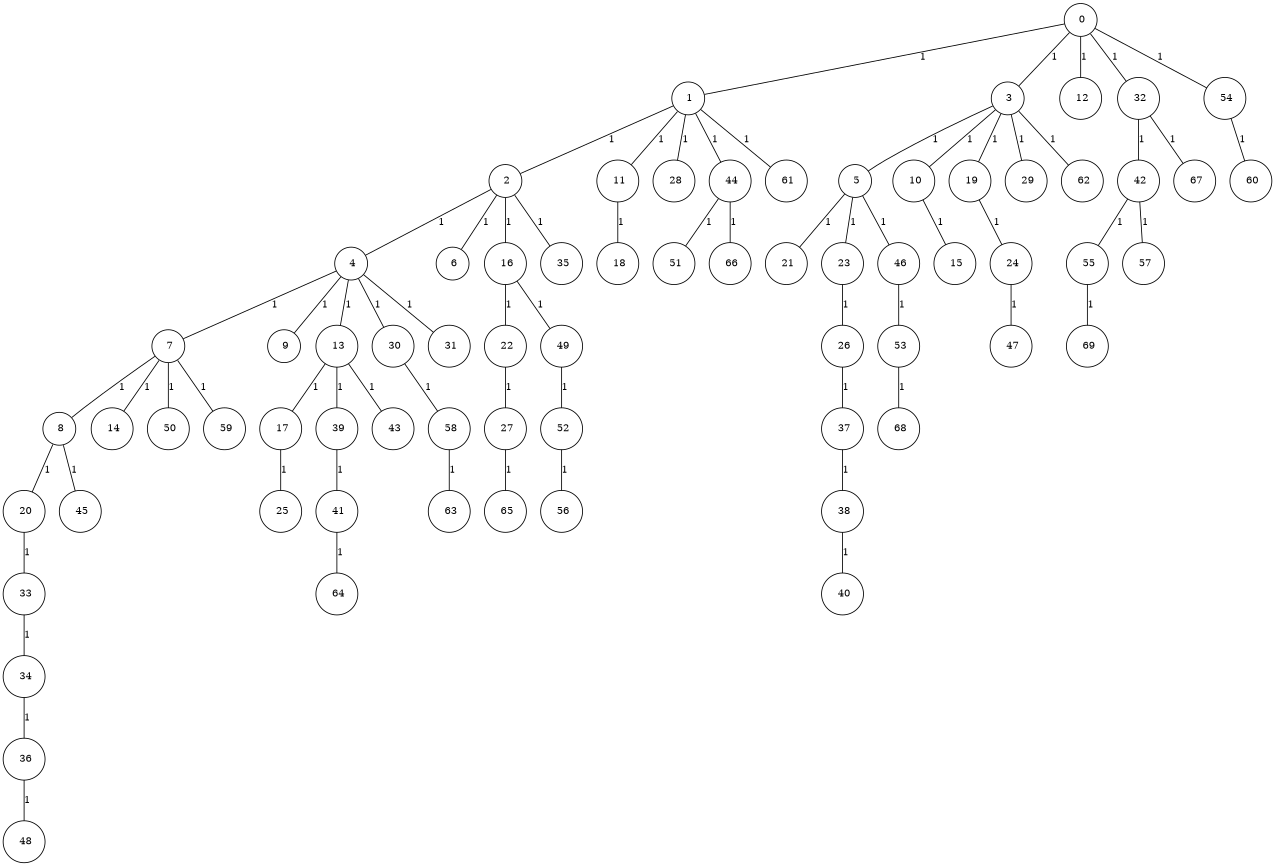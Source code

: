 graph G {
size="8.5,11;"
ratio = "expand;"
fixedsize="true;"
overlap="scale;"
node[shape=circle,width=.12,hight=.12,fontsize=12]
edge[fontsize=12]

0[label=" 0" color=black, pos="2.6083676,0.32401421!"];
1[label=" 1" color=black, pos="1.5510875,1.5706945!"];
2[label=" 2" color=black, pos="1.2484545,1.3829936!"];
3[label=" 3" color=black, pos="2.6239109,1.2599267!"];
4[label=" 4" color=black, pos="0.95477579,2.4935486!"];
5[label=" 5" color=black, pos="2.6232701,2.5285489!"];
6[label=" 6" color=black, pos="2.4835096,2.0240662!"];
7[label=" 7" color=black, pos="1.1524637,0.86925665!"];
8[label=" 8" color=black, pos="1.0285841,0.85869413!"];
9[label=" 9" color=black, pos="2.4355877,1.4195213!"];
10[label=" 10" color=black, pos="0.60657333,2.2940941!"];
11[label=" 11" color=black, pos="1.9027175,1.3077735!"];
12[label=" 12" color=black, pos="2.8149892,1.3978479!"];
13[label=" 13" color=black, pos="1.1182174,2.0873379!"];
14[label=" 14" color=black, pos="2.1330472,0.78358551!"];
15[label=" 15" color=black, pos="1.3131097,2.0463421!"];
16[label=" 16" color=black, pos="2.846113,0.9213654!"];
17[label=" 17" color=black, pos="2.3344248,0.9657429!"];
18[label=" 18" color=black, pos="2.1434016,1.1714824!"];
19[label=" 19" color=black, pos="1.8138578,0.90361235!"];
20[label=" 20" color=black, pos="2.280578,0.067106146!"];
21[label=" 21" color=black, pos="1.2278571,2.0005224!"];
22[label=" 22" color=black, pos="1.2658481,1.6464151!"];
23[label=" 23" color=black, pos="1.4369501,2.9206516!"];
24[label=" 24" color=black, pos="0.5977934,0.56476385!"];
25[label=" 25" color=black, pos="2.1829037,1.8732164!"];
26[label=" 26" color=black, pos="0.79034374,0.3724243!"];
27[label=" 27" color=black, pos="2.5239547,2.2330484!"];
28[label=" 28" color=black, pos="0.57749692,2.2033281!"];
29[label=" 29" color=black, pos="0.45459861,2.1662583!"];
30[label=" 30" color=black, pos="2.9879585,0.29940455!"];
31[label=" 31" color=black, pos="2.5054307,0.70797179!"];
32[label=" 32" color=black, pos="0.062073156,1.0354423!"];
33[label=" 33" color=black, pos="0.80324238,1.5712821!"];
34[label=" 34" color=black, pos="1.9533575,2.1977876!"];
35[label=" 35" color=black, pos="0.21974305,0.28184491!"];
36[label=" 36" color=black, pos="2.7309906,1.602594!"];
37[label=" 37" color=black, pos="0.68902359,2.906036!"];
38[label=" 38" color=black, pos="0.58152583,0.10189076!"];
39[label=" 39" color=black, pos="0.42549669,0.19018056!"];
40[label=" 40" color=black, pos="0.082598184,0.73254669!"];
41[label=" 41" color=black, pos="1.1342816,0.47942669!"];
42[label=" 42" color=black, pos="2.2475352,1.5649513!"];
43[label=" 43" color=black, pos="2.1080504,1.2645182!"];
44[label=" 44" color=black, pos="0.33196928,0.024630285!"];
45[label=" 45" color=black, pos="1.6359646,0.69797499!"];
46[label=" 46" color=black, pos="2.1361068,1.3044469!"];
47[label=" 47" color=black, pos="2.6097283,1.0491733!"];
48[label=" 48" color=black, pos="0.72025035,0.57816706!"];
49[label=" 49" color=black, pos="0.085548816,2.9421711!"];
50[label=" 50" color=black, pos="1.7348081,2.8003622!"];
51[label=" 51" color=black, pos="1.3539187,0.68189949!"];
52[label=" 52" color=black, pos="2.9319927,1.7068808!"];
53[label=" 53" color=black, pos="0.63719604,0.78544769!"];
54[label=" 54" color=black, pos="0.20472159,1.3349063!"];
55[label=" 55" color=black, pos="2.5845221,2.5067764!"];
56[label=" 56" color=black, pos="1.1657997,0.15930437!"];
57[label=" 57" color=black, pos="2.1425372,0.5844325!"];
58[label=" 58" color=black, pos="2.6085979,1.7202037!"];
59[label=" 59" color=black, pos="1.4496752,0.64840456!"];
60[label=" 60" color=black, pos="1.108633,0.94962515!"];
61[label=" 61" color=black, pos="0.76014124,0.51913183!"];
62[label=" 62" color=black, pos="1.8249674,1.7793127!"];
63[label=" 63" color=black, pos="1.2381178,0.71426194!"];
64[label=" 64" color=black, pos="2.3710326,1.655266!"];
65[label=" 65" color=black, pos="1.9750418,0.39091499!"];
66[label=" 66" color=black, pos="2.6244932,2.5461563!"];
67[label=" 67" color=black, pos="0.51322188,1.4558363!"];
68[label=" 68" color=black, pos="1.5498462,2.3676838!"];
69[label=" 69" color=black, pos="1.1405343,0.27485029!"];
0--1[label="1"]
0--3[label="1"]
0--12[label="1"]
0--32[label="1"]
0--54[label="1"]
1--2[label="1"]
1--11[label="1"]
1--28[label="1"]
1--44[label="1"]
1--61[label="1"]
2--4[label="1"]
2--6[label="1"]
2--16[label="1"]
2--35[label="1"]
3--5[label="1"]
3--10[label="1"]
3--19[label="1"]
3--29[label="1"]
3--62[label="1"]
4--7[label="1"]
4--9[label="1"]
4--13[label="1"]
4--30[label="1"]
4--31[label="1"]
5--21[label="1"]
5--23[label="1"]
5--46[label="1"]
7--8[label="1"]
7--14[label="1"]
7--50[label="1"]
7--59[label="1"]
8--20[label="1"]
8--45[label="1"]
10--15[label="1"]
11--18[label="1"]
13--17[label="1"]
13--39[label="1"]
13--43[label="1"]
16--22[label="1"]
16--49[label="1"]
17--25[label="1"]
19--24[label="1"]
20--33[label="1"]
22--27[label="1"]
23--26[label="1"]
24--47[label="1"]
26--37[label="1"]
27--65[label="1"]
30--58[label="1"]
32--42[label="1"]
32--67[label="1"]
33--34[label="1"]
34--36[label="1"]
36--48[label="1"]
37--38[label="1"]
38--40[label="1"]
39--41[label="1"]
41--64[label="1"]
42--55[label="1"]
42--57[label="1"]
44--51[label="1"]
44--66[label="1"]
46--53[label="1"]
49--52[label="1"]
52--56[label="1"]
53--68[label="1"]
54--60[label="1"]
55--69[label="1"]
58--63[label="1"]

}
